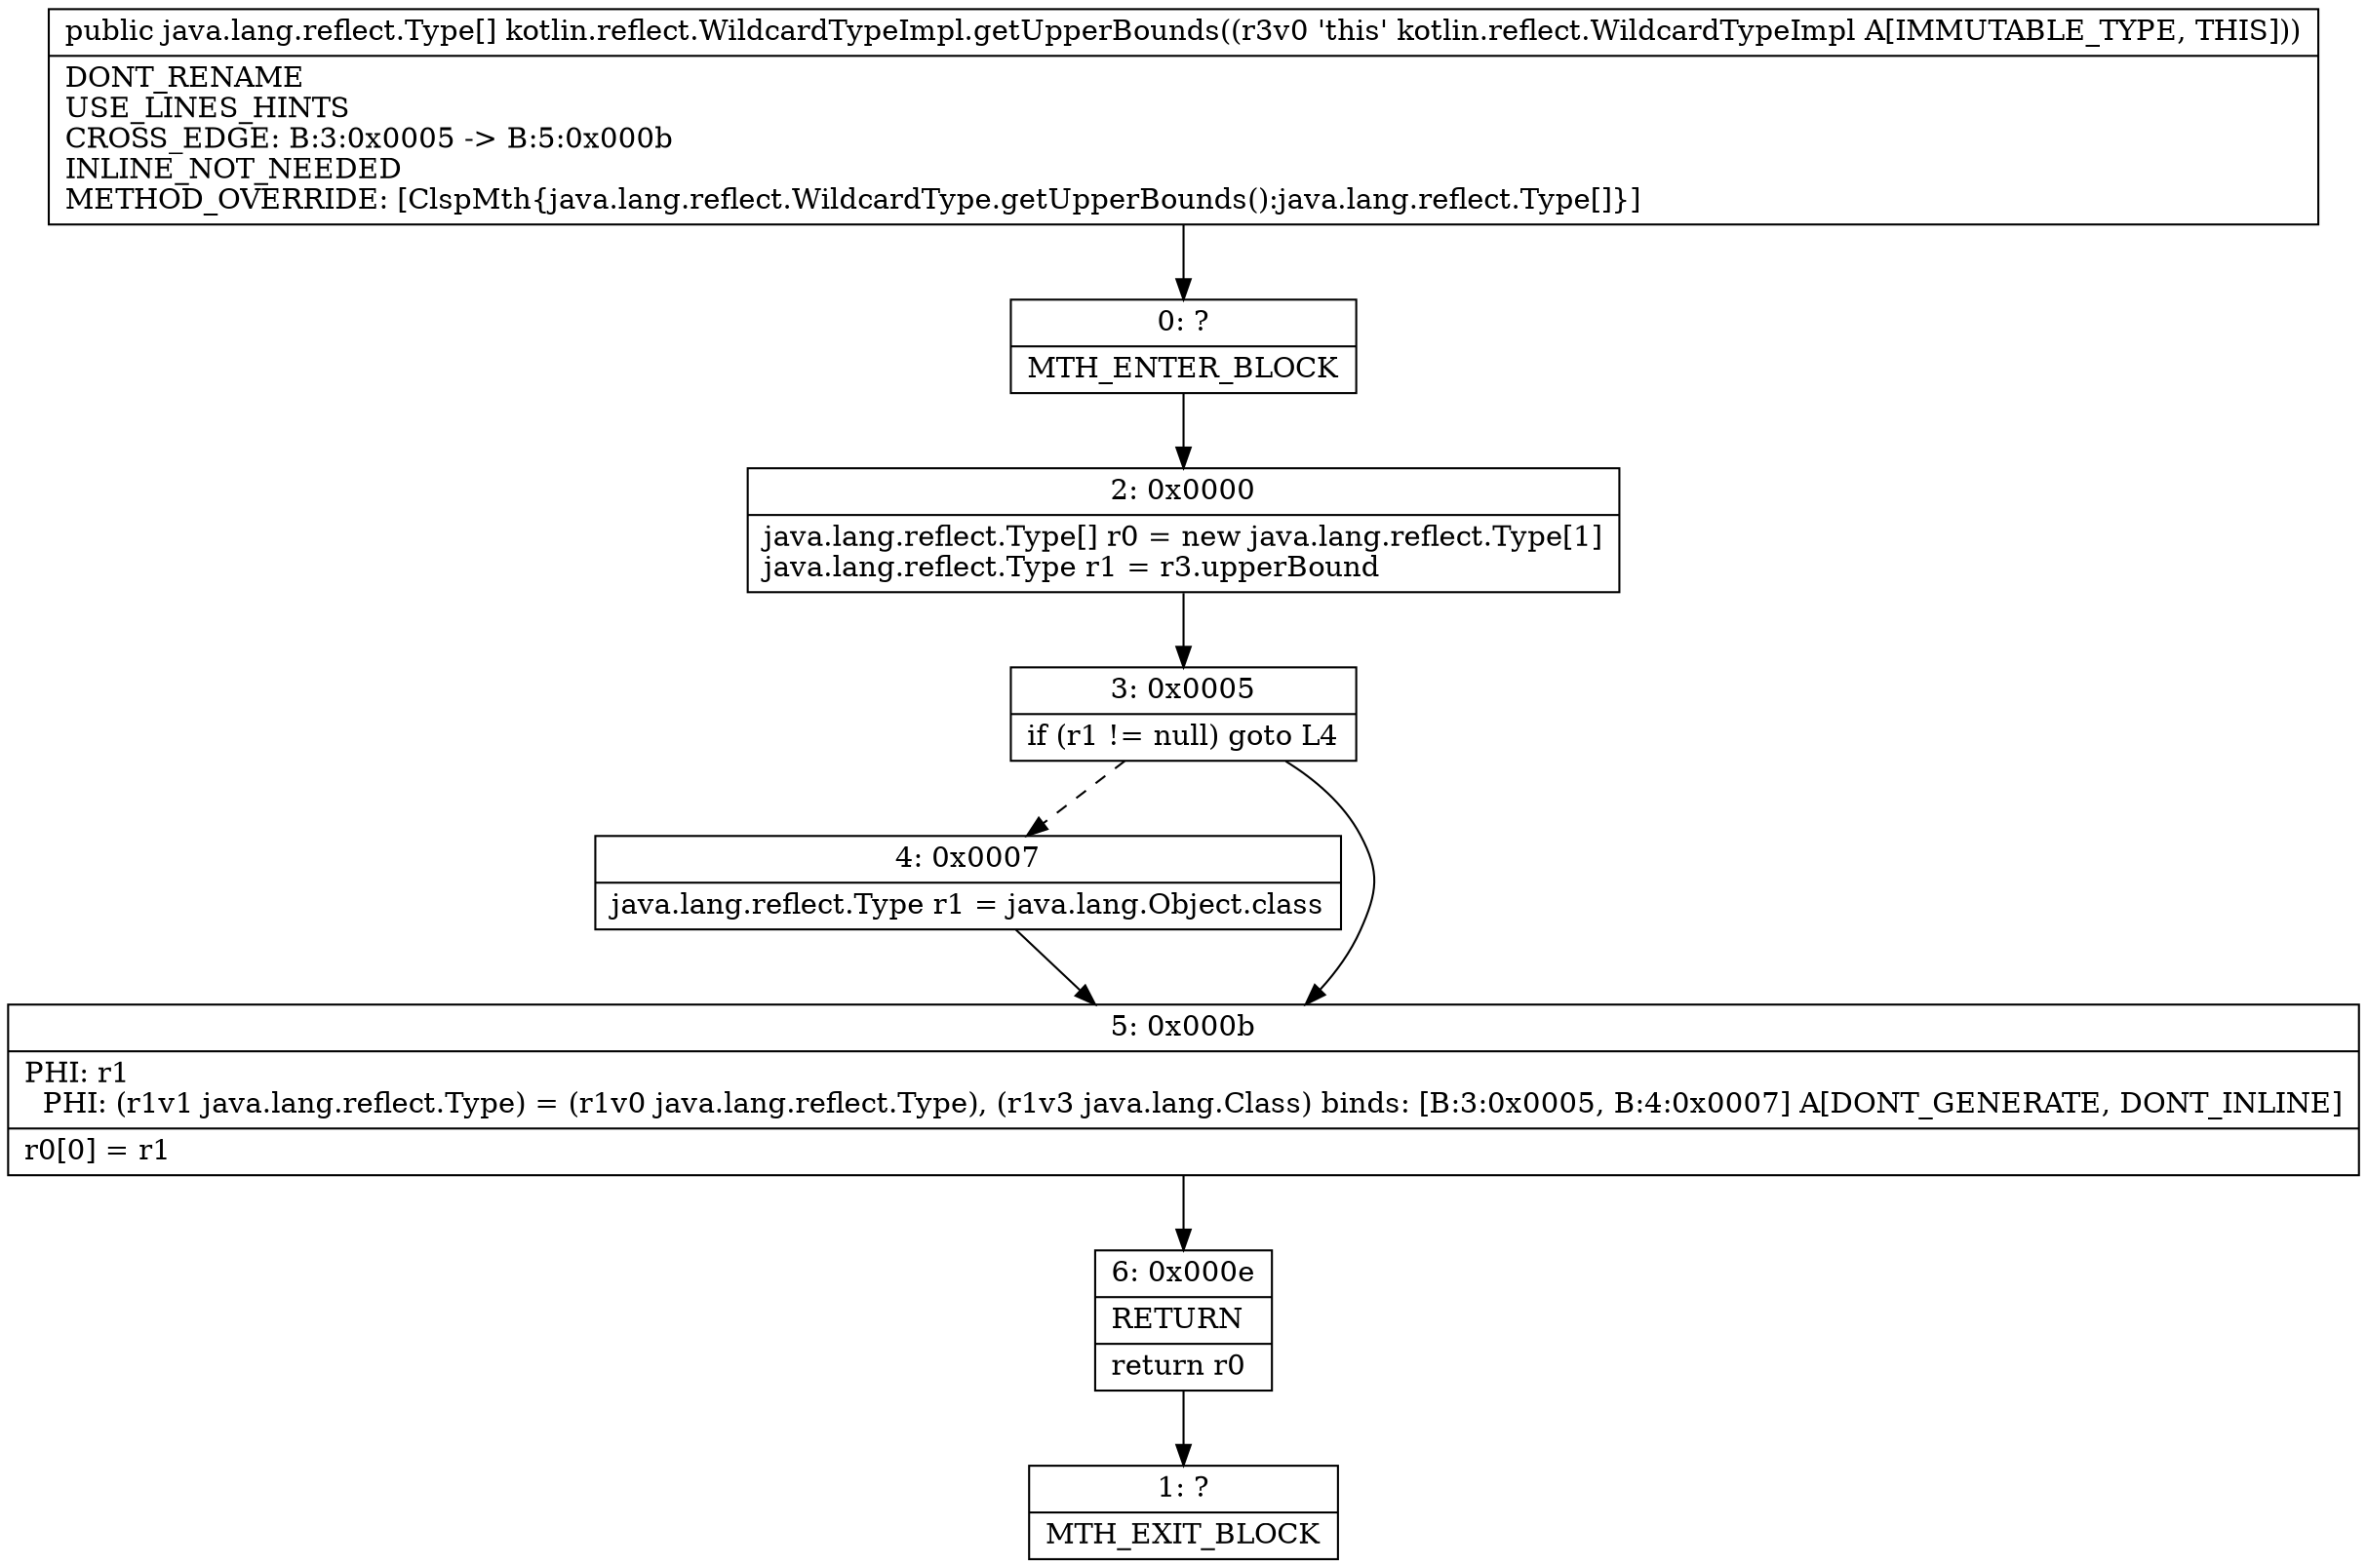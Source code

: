 digraph "CFG forkotlin.reflect.WildcardTypeImpl.getUpperBounds()[Ljava\/lang\/reflect\/Type;" {
Node_0 [shape=record,label="{0\:\ ?|MTH_ENTER_BLOCK\l}"];
Node_2 [shape=record,label="{2\:\ 0x0000|java.lang.reflect.Type[] r0 = new java.lang.reflect.Type[1]\ljava.lang.reflect.Type r1 = r3.upperBound\l}"];
Node_3 [shape=record,label="{3\:\ 0x0005|if (r1 != null) goto L4\l}"];
Node_4 [shape=record,label="{4\:\ 0x0007|java.lang.reflect.Type r1 = java.lang.Object.class\l}"];
Node_5 [shape=record,label="{5\:\ 0x000b|PHI: r1 \l  PHI: (r1v1 java.lang.reflect.Type) = (r1v0 java.lang.reflect.Type), (r1v3 java.lang.Class) binds: [B:3:0x0005, B:4:0x0007] A[DONT_GENERATE, DONT_INLINE]\l|r0[0] = r1\l}"];
Node_6 [shape=record,label="{6\:\ 0x000e|RETURN\l|return r0\l}"];
Node_1 [shape=record,label="{1\:\ ?|MTH_EXIT_BLOCK\l}"];
MethodNode[shape=record,label="{public java.lang.reflect.Type[] kotlin.reflect.WildcardTypeImpl.getUpperBounds((r3v0 'this' kotlin.reflect.WildcardTypeImpl A[IMMUTABLE_TYPE, THIS]))  | DONT_RENAME\lUSE_LINES_HINTS\lCROSS_EDGE: B:3:0x0005 \-\> B:5:0x000b\lINLINE_NOT_NEEDED\lMETHOD_OVERRIDE: [ClspMth\{java.lang.reflect.WildcardType.getUpperBounds():java.lang.reflect.Type[]\}]\l}"];
MethodNode -> Node_0;Node_0 -> Node_2;
Node_2 -> Node_3;
Node_3 -> Node_4[style=dashed];
Node_3 -> Node_5;
Node_4 -> Node_5;
Node_5 -> Node_6;
Node_6 -> Node_1;
}

